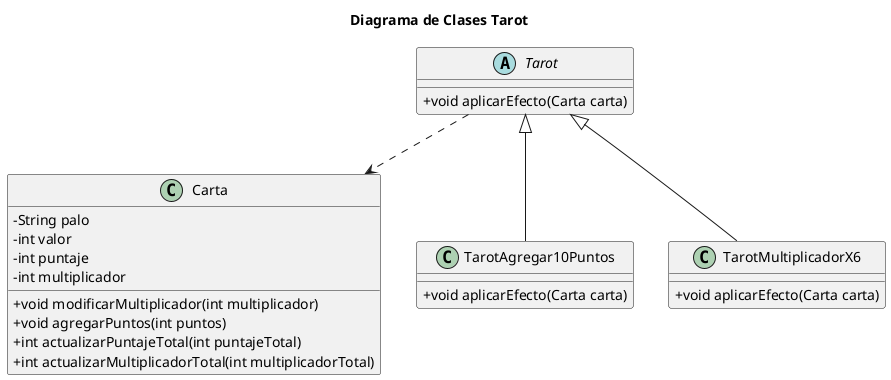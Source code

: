 @startuml Diagrama de Clases Tarot

skinparam classAttributeIconSize 0

title Diagrama de Clases Tarot

class Carta {
    - String palo
    - int valor
    - int puntaje
    - int multiplicador
    + void modificarMultiplicador(int multiplicador)
    + void agregarPuntos(int puntos)
    + int actualizarPuntajeTotal(int puntajeTotal)
    + int actualizarMultiplicadorTotal(int multiplicadorTotal)
}

abstract class Tarot {
    + void aplicarEfecto(Carta carta)
}

class TarotAgregar10Puntos extends Tarot {
    + void aplicarEfecto(Carta carta)
}

class TarotMultiplicadorX6 extends Tarot {
    + void aplicarEfecto(Carta carta)
}

Tarot ..> Carta

@enduml